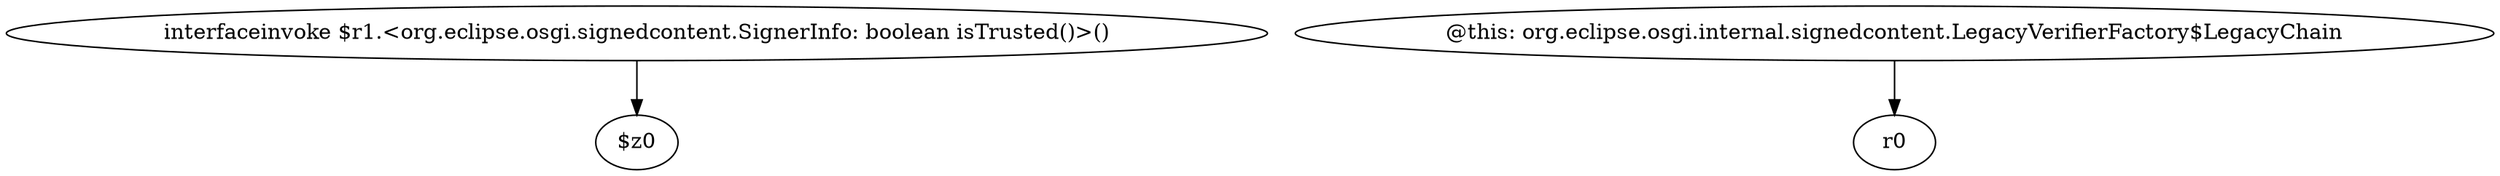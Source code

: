 digraph g {
0[label="interfaceinvoke $r1.<org.eclipse.osgi.signedcontent.SignerInfo: boolean isTrusted()>()"]
1[label="$z0"]
0->1[label=""]
2[label="@this: org.eclipse.osgi.internal.signedcontent.LegacyVerifierFactory$LegacyChain"]
3[label="r0"]
2->3[label=""]
}